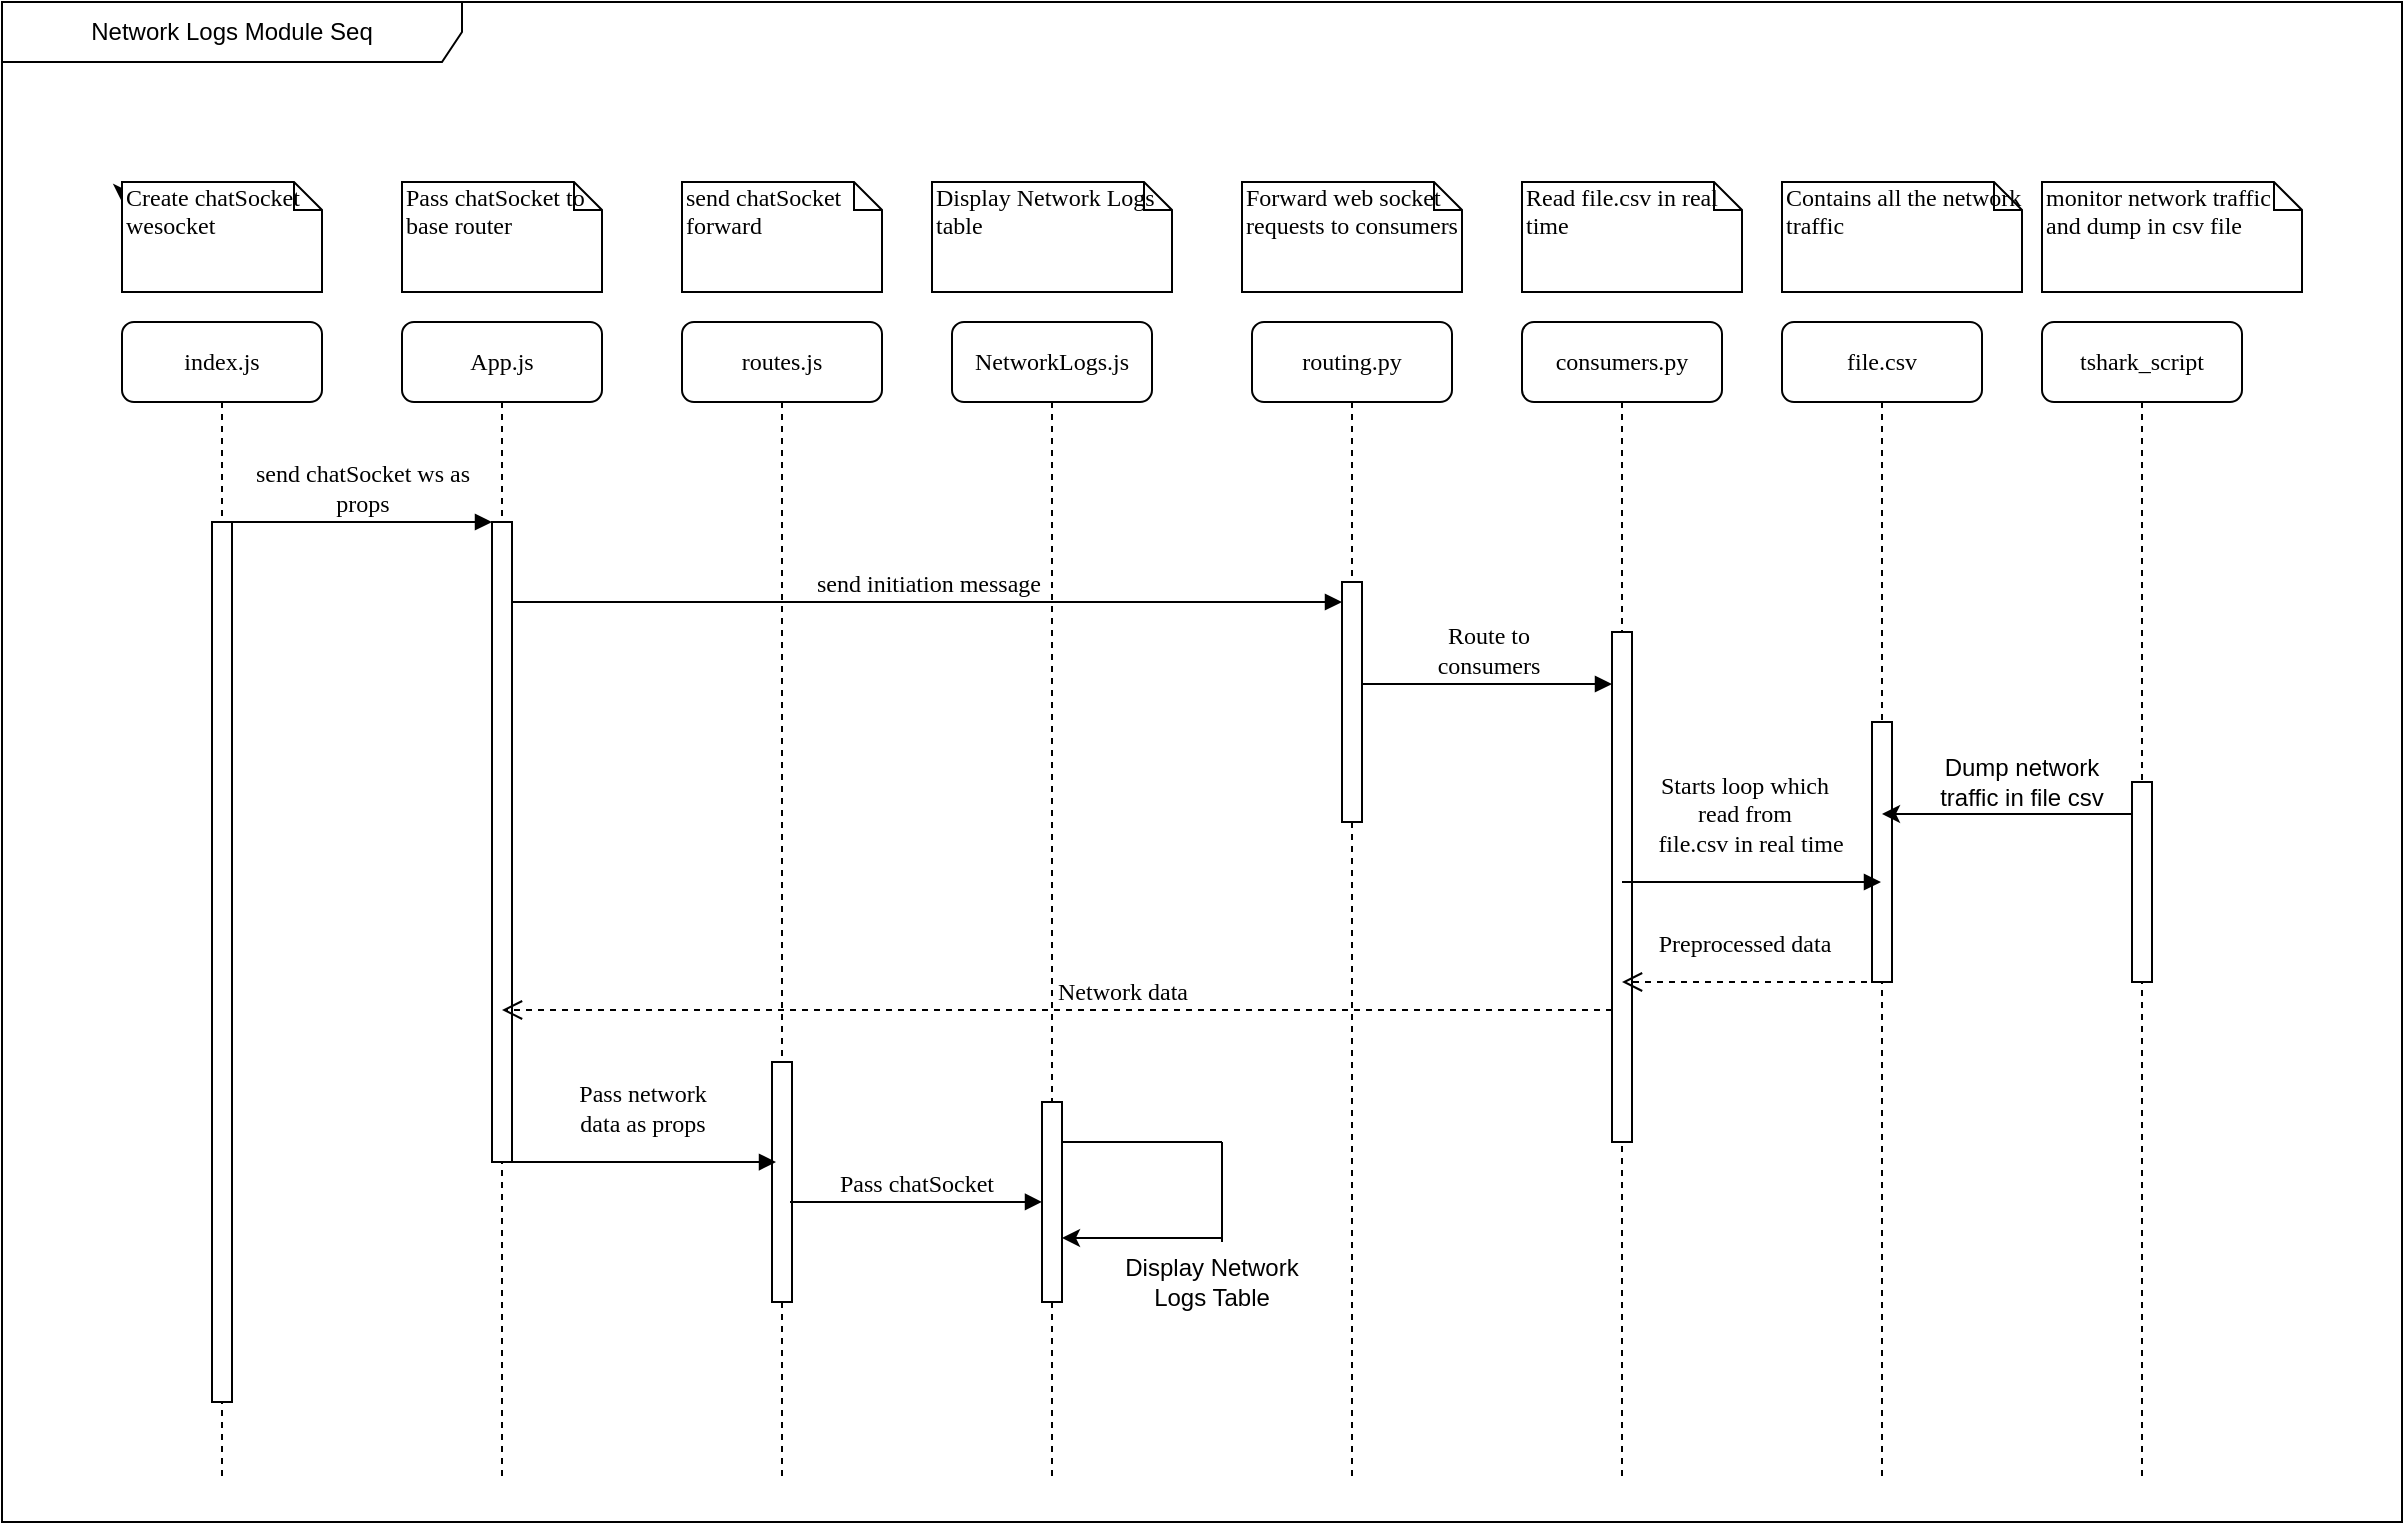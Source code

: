 <mxfile version="12.9.10" type="device"><diagram name="Page-1" id="13e1069c-82ec-6db2-03f1-153e76fe0fe0"><mxGraphModel dx="1355" dy="1626" grid="1" gridSize="10" guides="1" tooltips="1" connect="1" arrows="1" fold="1" page="1" pageScale="1" pageWidth="1100" pageHeight="850" background="#ffffff" math="0" shadow="0"><root><mxCell id="0"/><mxCell id="1" parent="0"/><mxCell id="7baba1c4bc27f4b0-2" value="App.js" style="shape=umlLifeline;perimeter=lifelinePerimeter;whiteSpace=wrap;html=1;container=1;collapsible=0;recursiveResize=0;outlineConnect=0;rounded=1;shadow=0;comic=0;labelBackgroundColor=none;strokeWidth=1;fontFamily=Verdana;fontSize=12;align=center;" parent="1" vertex="1"><mxGeometry x="240" y="80" width="100" height="580" as="geometry"/></mxCell><mxCell id="7baba1c4bc27f4b0-10" value="" style="html=1;points=[];perimeter=orthogonalPerimeter;rounded=0;shadow=0;comic=0;labelBackgroundColor=none;strokeWidth=1;fontFamily=Verdana;fontSize=12;align=center;" parent="7baba1c4bc27f4b0-2" vertex="1"><mxGeometry x="45" y="100" width="10" height="320" as="geometry"/></mxCell><UserObject label="routes.js" link="routes.js" id="7baba1c4bc27f4b0-4"><mxCell style="shape=umlLifeline;perimeter=lifelinePerimeter;whiteSpace=wrap;html=1;container=1;collapsible=0;recursiveResize=0;outlineConnect=0;rounded=1;shadow=0;comic=0;labelBackgroundColor=none;strokeWidth=1;fontFamily=Verdana;fontSize=12;align=center;" parent="1" vertex="1"><mxGeometry x="380" y="80" width="100" height="580" as="geometry"/></mxCell></UserObject><mxCell id="ZbC8Z6TNUnUQ1Px_VSO9-42" value="" style="html=1;points=[];perimeter=orthogonalPerimeter;rounded=0;shadow=0;comic=0;labelBackgroundColor=none;strokeWidth=1;fontFamily=Verdana;fontSize=12;align=center;" vertex="1" parent="7baba1c4bc27f4b0-4"><mxGeometry x="45" y="370" width="10" height="120" as="geometry"/></mxCell><mxCell id="7baba1c4bc27f4b0-5" value="NetworkLogs.js" style="shape=umlLifeline;perimeter=lifelinePerimeter;whiteSpace=wrap;html=1;container=1;collapsible=0;recursiveResize=0;outlineConnect=0;rounded=1;shadow=0;comic=0;labelBackgroundColor=none;strokeWidth=1;fontFamily=Verdana;fontSize=12;align=center;" parent="1" vertex="1"><mxGeometry x="515" y="80" width="100" height="580" as="geometry"/></mxCell><mxCell id="7baba1c4bc27f4b0-22" value="" style="html=1;points=[];perimeter=orthogonalPerimeter;rounded=0;shadow=0;comic=0;labelBackgroundColor=none;strokeWidth=1;fontFamily=Verdana;fontSize=12;align=center;" parent="7baba1c4bc27f4b0-5" vertex="1"><mxGeometry x="45" y="390" width="10" height="100" as="geometry"/></mxCell><UserObject label="routing.py" link="routing.py" id="7baba1c4bc27f4b0-6"><mxCell style="shape=umlLifeline;perimeter=lifelinePerimeter;whiteSpace=wrap;html=1;container=1;collapsible=0;recursiveResize=0;outlineConnect=0;rounded=1;shadow=0;comic=0;labelBackgroundColor=none;strokeWidth=1;fontFamily=Verdana;fontSize=12;align=center;" parent="1" vertex="1"><mxGeometry x="665" y="80" width="100" height="580" as="geometry"/></mxCell></UserObject><UserObject label="consumers.py" link="file.csv" id="7baba1c4bc27f4b0-7"><mxCell style="shape=umlLifeline;perimeter=lifelinePerimeter;whiteSpace=wrap;html=1;container=1;collapsible=0;recursiveResize=0;outlineConnect=0;rounded=1;shadow=0;comic=0;labelBackgroundColor=none;strokeWidth=1;fontFamily=Verdana;fontSize=12;align=center;" parent="1" vertex="1"><mxGeometry x="800" y="80" width="100" height="580" as="geometry"/></mxCell></UserObject><mxCell id="ZbC8Z6TNUnUQ1Px_VSO9-10" value="" style="html=1;points=[];perimeter=orthogonalPerimeter;rounded=0;shadow=0;comic=0;labelBackgroundColor=none;strokeWidth=1;fontFamily=Verdana;fontSize=12;align=center;" vertex="1" parent="7baba1c4bc27f4b0-7"><mxGeometry x="45" y="155" width="10" height="255" as="geometry"/></mxCell><UserObject label="index.js" link="index.js" id="7baba1c4bc27f4b0-8"><mxCell style="shape=umlLifeline;perimeter=lifelinePerimeter;whiteSpace=wrap;html=1;container=1;collapsible=0;recursiveResize=0;outlineConnect=0;rounded=1;shadow=0;comic=0;labelBackgroundColor=none;strokeWidth=1;fontFamily=Verdana;fontSize=12;align=center;" parent="1" vertex="1"><mxGeometry x="100" y="80" width="100" height="580" as="geometry"/></mxCell></UserObject><mxCell id="7baba1c4bc27f4b0-9" value="" style="html=1;points=[];perimeter=orthogonalPerimeter;rounded=0;shadow=0;comic=0;labelBackgroundColor=none;strokeWidth=1;fontFamily=Verdana;fontSize=12;align=center;" parent="7baba1c4bc27f4b0-8" vertex="1"><mxGeometry x="45" y="100" width="10" height="440" as="geometry"/></mxCell><mxCell id="7baba1c4bc27f4b0-19" value="" style="html=1;points=[];perimeter=orthogonalPerimeter;rounded=0;shadow=0;comic=0;labelBackgroundColor=none;strokeWidth=1;fontFamily=Verdana;fontSize=12;align=center;" parent="1" vertex="1"><mxGeometry x="710" y="210" width="10" height="120" as="geometry"/></mxCell><mxCell id="7baba1c4bc27f4b0-11" value="&lt;div&gt;send chatSocket ws as &lt;br&gt;&lt;/div&gt;&lt;div&gt;props&lt;br&gt;&lt;/div&gt;" style="html=1;verticalAlign=bottom;endArrow=block;entryX=0;entryY=0;labelBackgroundColor=none;fontFamily=Verdana;fontSize=12;edgeStyle=elbowEdgeStyle;elbow=vertical;" parent="1" source="7baba1c4bc27f4b0-9" target="7baba1c4bc27f4b0-10" edge="1"><mxGeometry relative="1" as="geometry"><mxPoint x="220" y="190" as="sourcePoint"/></mxGeometry></mxCell><mxCell id="7baba1c4bc27f4b0-14" value="send initiation message" style="html=1;verticalAlign=bottom;endArrow=block;labelBackgroundColor=none;fontFamily=Verdana;fontSize=12;edgeStyle=elbowEdgeStyle;elbow=vertical;" parent="1" source="7baba1c4bc27f4b0-10" target="7baba1c4bc27f4b0-19" edge="1"><mxGeometry relative="1" as="geometry"><mxPoint x="370" y="200" as="sourcePoint"/><mxPoint x="435" y="220.0" as="targetPoint"/><Array as="points"><mxPoint x="460" y="220"/><mxPoint x="710" y="220"/></Array></mxGeometry></mxCell><mxCell id="ZbC8Z6TNUnUQ1Px_VSO9-2" style="edgeStyle=orthogonalEdgeStyle;rounded=0;orthogonalLoop=1;jettySize=auto;html=1;exitX=0;exitY=0;exitDx=0;exitDy=0;exitPerimeter=0;" edge="1" parent="1" source="7baba1c4bc27f4b0-40"><mxGeometry relative="1" as="geometry"><mxPoint x="100" y="20" as="targetPoint"/></mxGeometry></mxCell><mxCell id="7baba1c4bc27f4b0-40" value="&lt;div&gt;Create chatSocket wesocket&lt;br&gt;&lt;/div&gt;&lt;div&gt;&lt;br&gt;&lt;/div&gt;" style="shape=note;whiteSpace=wrap;html=1;size=14;verticalAlign=top;align=left;spacingTop=-6;rounded=0;shadow=0;comic=0;labelBackgroundColor=none;strokeWidth=1;fontFamily=Verdana;fontSize=12" parent="1" vertex="1"><mxGeometry x="100" y="10" width="100" height="55" as="geometry"/></mxCell><mxCell id="7baba1c4bc27f4b0-41" value="Pass chatSocket to base router" style="shape=note;whiteSpace=wrap;html=1;size=14;verticalAlign=top;align=left;spacingTop=-6;rounded=0;shadow=0;comic=0;labelBackgroundColor=none;strokeWidth=1;fontFamily=Verdana;fontSize=12" parent="1" vertex="1"><mxGeometry x="240" y="10" width="100" height="55" as="geometry"/></mxCell><mxCell id="7baba1c4bc27f4b0-43" value="send chatSocket forward" style="shape=note;whiteSpace=wrap;html=1;size=14;verticalAlign=top;align=left;spacingTop=-6;rounded=0;shadow=0;comic=0;labelBackgroundColor=none;strokeWidth=1;fontFamily=Verdana;fontSize=12" parent="1" vertex="1"><mxGeometry x="380" y="10" width="100" height="55" as="geometry"/></mxCell><mxCell id="7baba1c4bc27f4b0-44" value="Display Network Logs table" style="shape=note;whiteSpace=wrap;html=1;size=14;verticalAlign=top;align=left;spacingTop=-6;rounded=0;shadow=0;comic=0;labelBackgroundColor=none;strokeWidth=1;fontFamily=Verdana;fontSize=12" parent="1" vertex="1"><mxGeometry x="505" y="10" width="120" height="55" as="geometry"/></mxCell><mxCell id="7baba1c4bc27f4b0-45" value="Forward web socket requests to consumers" style="shape=note;whiteSpace=wrap;html=1;size=14;verticalAlign=top;align=left;spacingTop=-6;rounded=0;shadow=0;comic=0;labelBackgroundColor=none;strokeWidth=1;fontFamily=Verdana;fontSize=12" parent="1" vertex="1"><mxGeometry x="660" y="10" width="110" height="55" as="geometry"/></mxCell><mxCell id="7baba1c4bc27f4b0-46" value="Read file.csv in real time" style="shape=note;whiteSpace=wrap;html=1;size=14;verticalAlign=top;align=left;spacingTop=-6;rounded=0;shadow=0;comic=0;labelBackgroundColor=none;strokeWidth=1;fontFamily=Verdana;fontSize=12" parent="1" vertex="1"><mxGeometry x="800" y="10" width="110" height="55" as="geometry"/></mxCell><mxCell id="ZbC8Z6TNUnUQ1Px_VSO9-4" value="Contains all the network traffic" style="shape=note;whiteSpace=wrap;html=1;size=14;verticalAlign=top;align=left;spacingTop=-6;rounded=0;shadow=0;comic=0;labelBackgroundColor=none;strokeWidth=1;fontFamily=Verdana;fontSize=12" vertex="1" parent="1"><mxGeometry x="930" y="10" width="120" height="55" as="geometry"/></mxCell><UserObject label="file.csv" link="file.csv" id="ZbC8Z6TNUnUQ1Px_VSO9-5"><mxCell style="shape=umlLifeline;perimeter=lifelinePerimeter;whiteSpace=wrap;html=1;container=1;collapsible=0;recursiveResize=0;outlineConnect=0;rounded=1;shadow=0;comic=0;labelBackgroundColor=none;strokeWidth=1;fontFamily=Verdana;fontSize=12;align=center;" vertex="1" parent="1"><mxGeometry x="930" y="80" width="100" height="580" as="geometry"/></mxCell></UserObject><mxCell id="ZbC8Z6TNUnUQ1Px_VSO9-26" value="" style="html=1;points=[];perimeter=orthogonalPerimeter;rounded=0;shadow=0;comic=0;labelBackgroundColor=none;strokeWidth=1;fontFamily=Verdana;fontSize=12;align=center;" vertex="1" parent="ZbC8Z6TNUnUQ1Px_VSO9-5"><mxGeometry x="45" y="200" width="10" height="130" as="geometry"/></mxCell><mxCell id="ZbC8Z6TNUnUQ1Px_VSO9-6" value="monitor network traffic and dump in csv file" style="shape=note;whiteSpace=wrap;html=1;size=14;verticalAlign=top;align=left;spacingTop=-6;rounded=0;shadow=0;comic=0;labelBackgroundColor=none;strokeWidth=1;fontFamily=Verdana;fontSize=12" vertex="1" parent="1"><mxGeometry x="1060" y="10" width="130" height="55" as="geometry"/></mxCell><mxCell id="ZbC8Z6TNUnUQ1Px_VSO9-7" value="tshark_script" style="shape=umlLifeline;perimeter=lifelinePerimeter;whiteSpace=wrap;html=1;container=1;collapsible=0;recursiveResize=0;outlineConnect=0;rounded=1;shadow=0;comic=0;labelBackgroundColor=none;strokeWidth=1;fontFamily=Verdana;fontSize=12;align=center;" vertex="1" parent="1"><mxGeometry x="1060" y="80" width="100" height="580" as="geometry"/></mxCell><mxCell id="ZbC8Z6TNUnUQ1Px_VSO9-27" value="" style="html=1;points=[];perimeter=orthogonalPerimeter;rounded=0;shadow=0;comic=0;labelBackgroundColor=none;strokeWidth=1;fontFamily=Verdana;fontSize=12;align=center;" vertex="1" parent="ZbC8Z6TNUnUQ1Px_VSO9-7"><mxGeometry x="45" y="230" width="10" height="100" as="geometry"/></mxCell><mxCell id="ZbC8Z6TNUnUQ1Px_VSO9-11" value="&lt;div&gt;Route to&lt;/div&gt;&lt;div&gt;consumers&lt;br&gt;&lt;/div&gt;" style="html=1;verticalAlign=bottom;endArrow=block;labelBackgroundColor=none;fontFamily=Verdana;fontSize=12;" edge="1" parent="1" target="ZbC8Z6TNUnUQ1Px_VSO9-10"><mxGeometry relative="1" as="geometry"><mxPoint x="720" y="261" as="sourcePoint"/><mxPoint x="840" y="261" as="targetPoint"/></mxGeometry></mxCell><mxCell id="ZbC8Z6TNUnUQ1Px_VSO9-14" value="Pass chatSocket" style="html=1;verticalAlign=bottom;endArrow=block;labelBackgroundColor=none;fontFamily=Verdana;fontSize=12;exitX=0.9;exitY=0.583;exitDx=0;exitDy=0;exitPerimeter=0;" edge="1" parent="1" source="ZbC8Z6TNUnUQ1Px_VSO9-42" target="7baba1c4bc27f4b0-22"><mxGeometry relative="1" as="geometry"><mxPoint x="440" y="520" as="sourcePoint"/><mxPoint x="565" y="520.04" as="targetPoint"/></mxGeometry></mxCell><mxCell id="ZbC8Z6TNUnUQ1Px_VSO9-18" value="" style="endArrow=none;html=1;" edge="1" parent="1"><mxGeometry width="50" height="50" relative="1" as="geometry"><mxPoint x="570" y="490" as="sourcePoint"/><mxPoint x="650" y="490" as="targetPoint"/></mxGeometry></mxCell><mxCell id="ZbC8Z6TNUnUQ1Px_VSO9-21" value="" style="endArrow=none;html=1;" edge="1" parent="1"><mxGeometry width="50" height="50" relative="1" as="geometry"><mxPoint x="650" y="540" as="sourcePoint"/><mxPoint x="650" y="490" as="targetPoint"/></mxGeometry></mxCell><mxCell id="ZbC8Z6TNUnUQ1Px_VSO9-22" value="" style="endArrow=classic;html=1;" edge="1" parent="1"><mxGeometry width="50" height="50" relative="1" as="geometry"><mxPoint x="650" y="538" as="sourcePoint"/><mxPoint x="570" y="538" as="targetPoint"/></mxGeometry></mxCell><mxCell id="ZbC8Z6TNUnUQ1Px_VSO9-23" value="&lt;div&gt;Display Network&lt;/div&gt;&lt;div&gt;Logs Table&lt;/div&gt;" style="text;html=1;strokeColor=none;fillColor=none;align=center;verticalAlign=middle;whiteSpace=wrap;rounded=0;" vertex="1" parent="1"><mxGeometry x="570" y="550" width="150" height="20" as="geometry"/></mxCell><mxCell id="ZbC8Z6TNUnUQ1Px_VSO9-29" value="" style="endArrow=classic;html=1;" edge="1" parent="1" target="ZbC8Z6TNUnUQ1Px_VSO9-5"><mxGeometry width="50" height="50" relative="1" as="geometry"><mxPoint x="1105" y="326" as="sourcePoint"/><mxPoint x="1000" y="340" as="targetPoint"/><Array as="points"><mxPoint x="1040" y="326"/></Array></mxGeometry></mxCell><mxCell id="ZbC8Z6TNUnUQ1Px_VSO9-31" value="&lt;div&gt;Dump network &lt;br&gt;&lt;/div&gt;&lt;div&gt;traffic in file csv&lt;/div&gt;" style="text;html=1;strokeColor=none;fillColor=none;align=center;verticalAlign=middle;whiteSpace=wrap;rounded=0;" vertex="1" parent="1"><mxGeometry x="940" y="300" width="220" height="20" as="geometry"/></mxCell><mxCell id="ZbC8Z6TNUnUQ1Px_VSO9-41" value="Network data" style="html=1;verticalAlign=bottom;endArrow=open;dashed=1;endSize=8;labelBackgroundColor=none;fontFamily=Verdana;fontSize=12;edgeStyle=elbowEdgeStyle;elbow=vertical;" edge="1" parent="1"><mxGeometry x="-0.117" relative="1" as="geometry"><mxPoint x="290" y="424" as="targetPoint"/><Array as="points"><mxPoint x="715" y="424"/></Array><mxPoint x="845" y="424" as="sourcePoint"/><mxPoint as="offset"/></mxGeometry></mxCell><mxCell id="ZbC8Z6TNUnUQ1Px_VSO9-46" value="&lt;div&gt;Starts loop which &lt;br&gt;&lt;/div&gt;&lt;div&gt;read from &lt;br&gt;&lt;/div&gt;&lt;div&gt;&amp;nbsp; file.csv in real time&lt;/div&gt;" style="html=1;verticalAlign=bottom;endArrow=block;labelBackgroundColor=none;fontFamily=Verdana;fontSize=12;" edge="1" parent="1" target="ZbC8Z6TNUnUQ1Px_VSO9-5"><mxGeometry x="-0.056" y="10" relative="1" as="geometry"><mxPoint x="850" y="360" as="sourcePoint"/><mxPoint x="975" y="362.085" as="targetPoint"/><mxPoint as="offset"/></mxGeometry></mxCell><mxCell id="ZbC8Z6TNUnUQ1Px_VSO9-50" value="Preprocessed data" style="html=1;verticalAlign=bottom;endArrow=open;dashed=1;endSize=8;labelBackgroundColor=none;fontFamily=Verdana;fontSize=12;edgeStyle=elbowEdgeStyle;elbow=vertical;" edge="1" parent="1"><mxGeometry y="-10" relative="1" as="geometry"><mxPoint x="850" y="410" as="targetPoint"/><Array as="points"/><mxPoint x="972.5" y="410" as="sourcePoint"/><mxPoint as="offset"/></mxGeometry></mxCell><mxCell id="ZbC8Z6TNUnUQ1Px_VSO9-52" value="&lt;div&gt;Pass network &lt;br&gt;&lt;/div&gt;&lt;div&gt;data as props&lt;/div&gt;" style="html=1;verticalAlign=bottom;endArrow=block;labelBackgroundColor=none;fontFamily=Verdana;fontSize=12;entryX=0.2;entryY=0.417;entryDx=0;entryDy=0;entryPerimeter=0;" edge="1" parent="1" target="ZbC8Z6TNUnUQ1Px_VSO9-42"><mxGeometry x="0.022" y="10" relative="1" as="geometry"><mxPoint x="290" y="500" as="sourcePoint"/><mxPoint x="415" y="500" as="targetPoint"/><mxPoint as="offset"/></mxGeometry></mxCell><mxCell id="ZbC8Z6TNUnUQ1Px_VSO9-56" value="Network Logs Module Seq" style="shape=umlFrame;whiteSpace=wrap;html=1;width=230;height=30;" vertex="1" parent="1"><mxGeometry x="40" y="-80" width="1200" height="760" as="geometry"/></mxCell></root></mxGraphModel></diagram></mxfile>